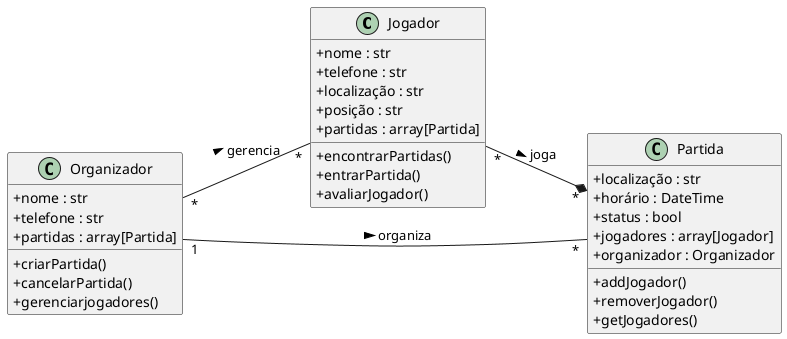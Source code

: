 @startuml domainmodel
    left to right direction
    skinparam classAttributeIconSize 0

    class Jogador {
        +nome : str
        +telefone : str
        +localização : str
        +posição : str
        +partidas : array[Partida]
        +encontrarPartidas()
        +entrarPartida()
        +avaliarJogador()
    }

    class Organizador {
        +nome : str
        +telefone : str
        +partidas : array[Partida]
        +criarPartida()
        +cancelarPartida()
        +gerenciarjogadores()
    }

    class Partida {
        +localização : str
        +horário : DateTime
        +status : bool
        +jogadores : array[Jogador]
        +organizador : Organizador
        +addJogador()
        +removerJogador()
        +getJogadores()
    }

    Jogador "*" --* "*" Partida : joga >
    Organizador "1" -- "*" Partida : organiza >
    Organizador "*" -- "*" Jogador : gerencia >
@enduml

